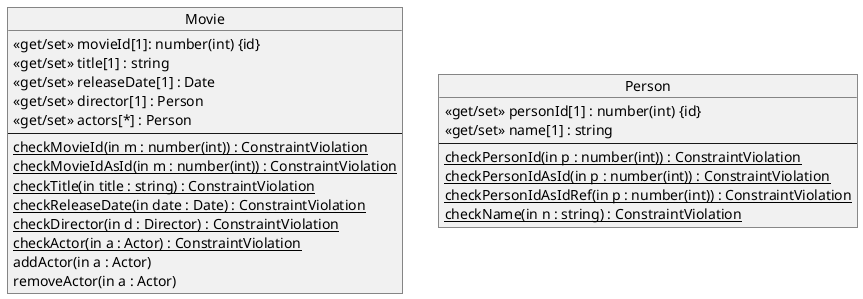 @startuml js

object Movie {
  <<get/set>> movieId[1]: number(int) {id}
  <<get/set>> title[1] : string
  <<get/set>> releaseDate[1] : Date
  <<get/set>> director[1] : Person
  <<get/set>> actors[*] : Person
  --
  {static} checkMovieId(in m : number(int)) : ConstraintViolation
  {static} checkMovieIdAsId(in m : number(int)) : ConstraintViolation
  {static} checkTitle(in title : string) : ConstraintViolation
  {static} checkReleaseDate(in date : Date) : ConstraintViolation
  {static} checkDirector(in d : Director) : ConstraintViolation
  {static} checkActor(in a : Actor) : ConstraintViolation
  addActor(in a : Actor)
  removeActor(in a : Actor)
}

object Person {
  <<get/set>> personId[1] : number(int) {id}
  <<get/set>> name[1] : string
  --
  {static} checkPersonId(in p : number(int)) : ConstraintViolation
  {static} checkPersonIdAsId(in p : number(int)) : ConstraintViolation
  {static} checkPersonIdAsIdRef(in p : number(int)) : ConstraintViolation
  {static} checkName(in n : string) : ConstraintViolation
}

@enduml
